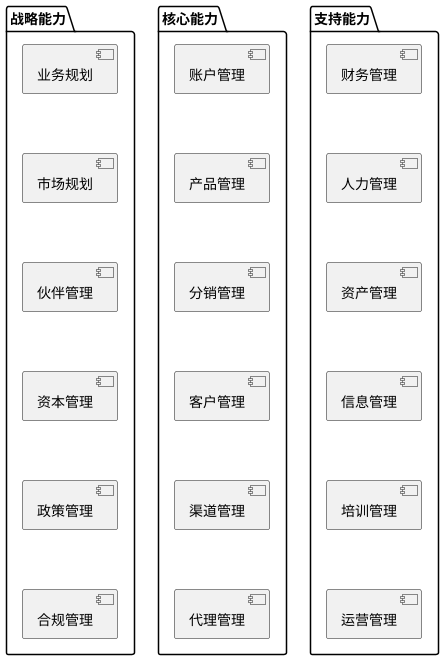 @startuml

'title 电商公司业务足迹图
'参考材料 https://support.unicomsi.com/manuals/systemarchitect/114100/starthelp.html#page/Architecting_and_designing/TOGAF1547834.html

'left to right direction
package "战略能力" as zhanluenengli{
  [业务规划]
[市场规划]
[伙伴管理]
[资本管理]
[政策管理]
[合规管理]
[业务规划] -[hidden]-> [市场规划]
[市场规划]-[hidden]->[伙伴管理]
[伙伴管理]-[hidden]-> [资本管理]
 [资本管理]-[hidden]->[政策管理]
 [政策管理]-[hidden]->[合规管理]

 /'[业务规划] .right.[市场规划]
 [市场规划] .right. [伙伴管理]
[伙伴管理] .right. [资本管理]
[资本管理].right.[政策管理]
[政策管理].right.[合规管理]'/

}


package "核心能力" as hexinnengli {
  [账户管理]
[产品管理]
[分销管理]
[客户管理]
[渠道管理]
[代理管理]
 [账户管理]-[hidden]-> [产品管理]
 [产品管理]-[hidden]->[分销管理]
 [分销管理]-[hidden]->[客户管理]
 [客户管理]-[hidden]->[渠道管理]
 [渠道管理]-[hidden]->[代理管理]


/'[账户管理].right.[产品管理]
[产品管理].right.[分销管理]

[分销管理].right. [客户管理]
[客户管理].right. [渠道管理]
[渠道管理].right.[代理管理]'/

}

 '[业务规划]-[hidden]->[账户管理]
package "支持能力" as zhichinengli {
  [财务管理]
[人力管理]
[资产管理]
[信息管理]
[培训管理]
[运营管理]
[财务管理]-[hidden]-> [人力管理]
[人力管理]-[hidden]->[资产管理]
[资产管理]-[hidden]->[信息管理]
[信息管理]-[hidden]->[培训管理]
[培训管理]-[hidden]->[运营管理]

/'[人力管理].right.[财务管理]
[财务管理].right.[资产管理]
[资产管理].right. [信息管理]
[信息管理].right.[培训管理]
[培训管理].right.[运营管理]'/

}

'[账户管理]-[hidden]->[人力管理]

'[财务管理]-[hidden]->[人力资源管理]

'[业务规划]-down->[账户管理]
'[账户管理]-down->[财务管理]
'zhanluenengli-down->hexinnengli
'hexinnengli-down->zhichinengli 


'[业务规划]-->[账户管理]

@enduml
